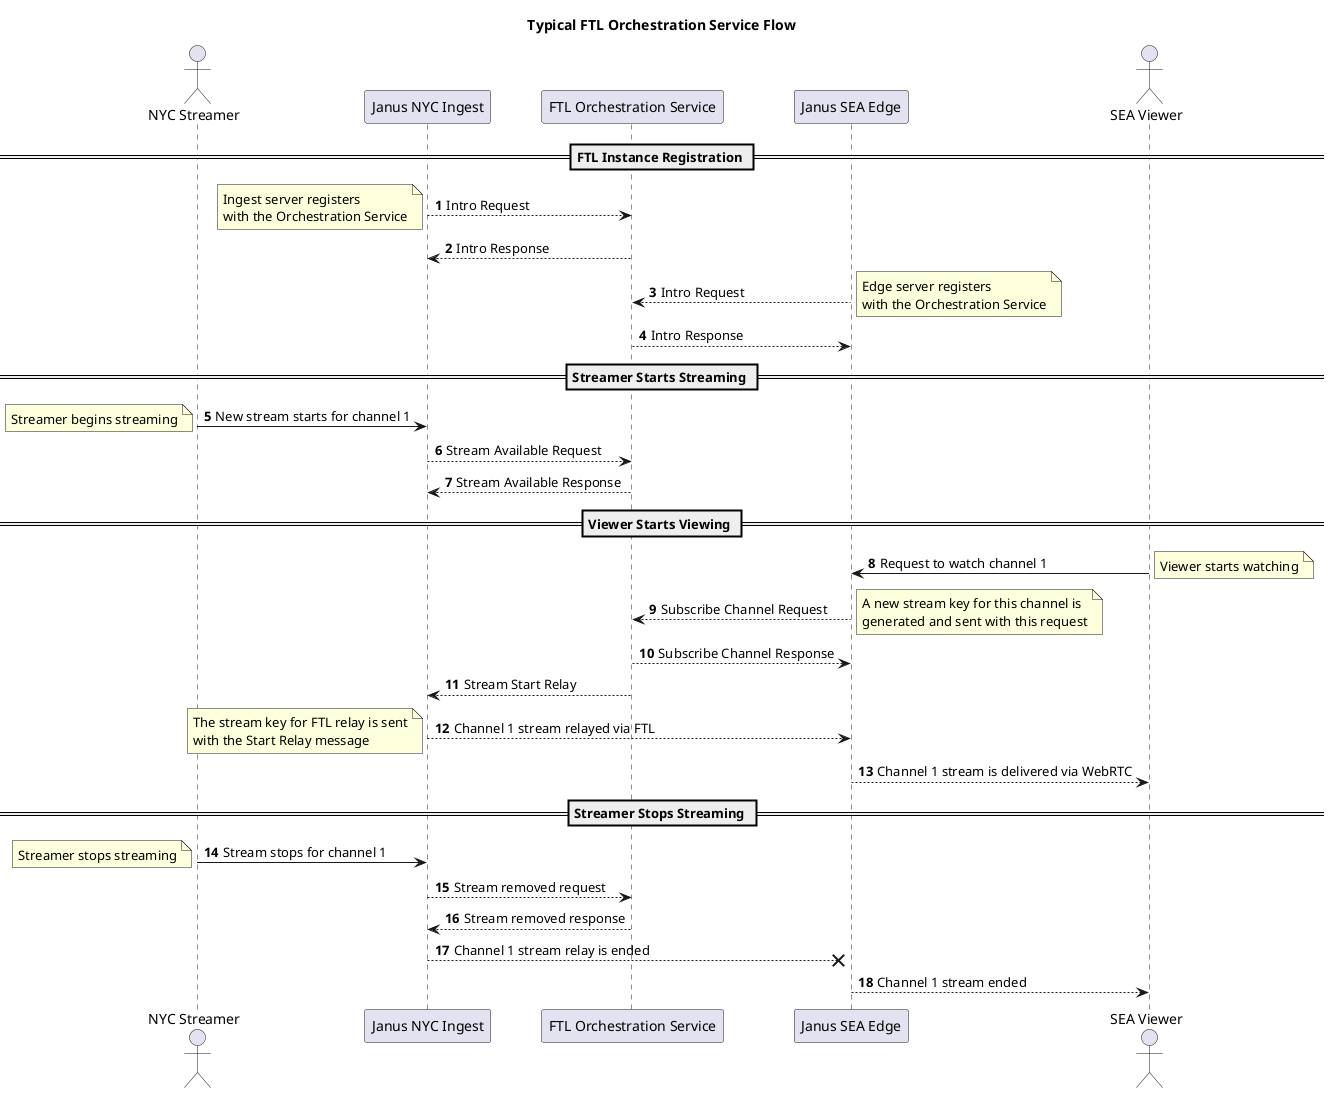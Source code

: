 @startuml
autonumber
title Typical FTL Orchestration Service Flow

actor nyStreamer as "NYC Streamer"
participant nyc as "Janus NYC Ingest"
participant orchestrator as "FTL Orchestration Service"
participant sea as "Janus SEA Edge"
actor seaViewer as "SEA Viewer"

== FTL Instance Registration ==
nyc --> orchestrator: Intro Request
note left
    Ingest server registers
    with the Orchestration Service
end note
nyc <-- orchestrator: Intro Response
sea --> orchestrator: Intro Request
note right
    Edge server registers
    with the Orchestration Service
end note
sea <-- orchestrator: Intro Response

== Streamer Starts Streaming ==
nyStreamer -> nyc: New stream starts for channel 1
note left
    Streamer begins streaming
end note
nyc --> orchestrator: Stream Available Request
nyc <-- orchestrator: Stream Available Response

== Viewer Starts Viewing ==
seaViewer -> sea: Request to watch channel 1
note right
    Viewer starts watching
end note
sea --> orchestrator: Subscribe Channel Request
note right
    A new stream key for this channel is
    generated and sent with this request
end note
sea <-- orchestrator: Subscribe Channel Response
nyc <-- orchestrator: Stream Start Relay
sea <-- nyc: Channel 1 stream relayed via FTL
note left
    The stream key for FTL relay is sent
    with the Start Relay message
end note
sea --> seaViewer: Channel 1 stream is delivered via WebRTC

== Streamer Stops Streaming ==
nyStreamer -> nyc: Stream stops for channel 1
note left
    Streamer stops streaming
end note
nyc --> orchestrator: Stream removed request
nyc <-- orchestrator: Stream removed response
nyc --X sea: Channel 1 stream relay is ended
sea --> seaViewer: Channel 1 stream ended
@enduml
